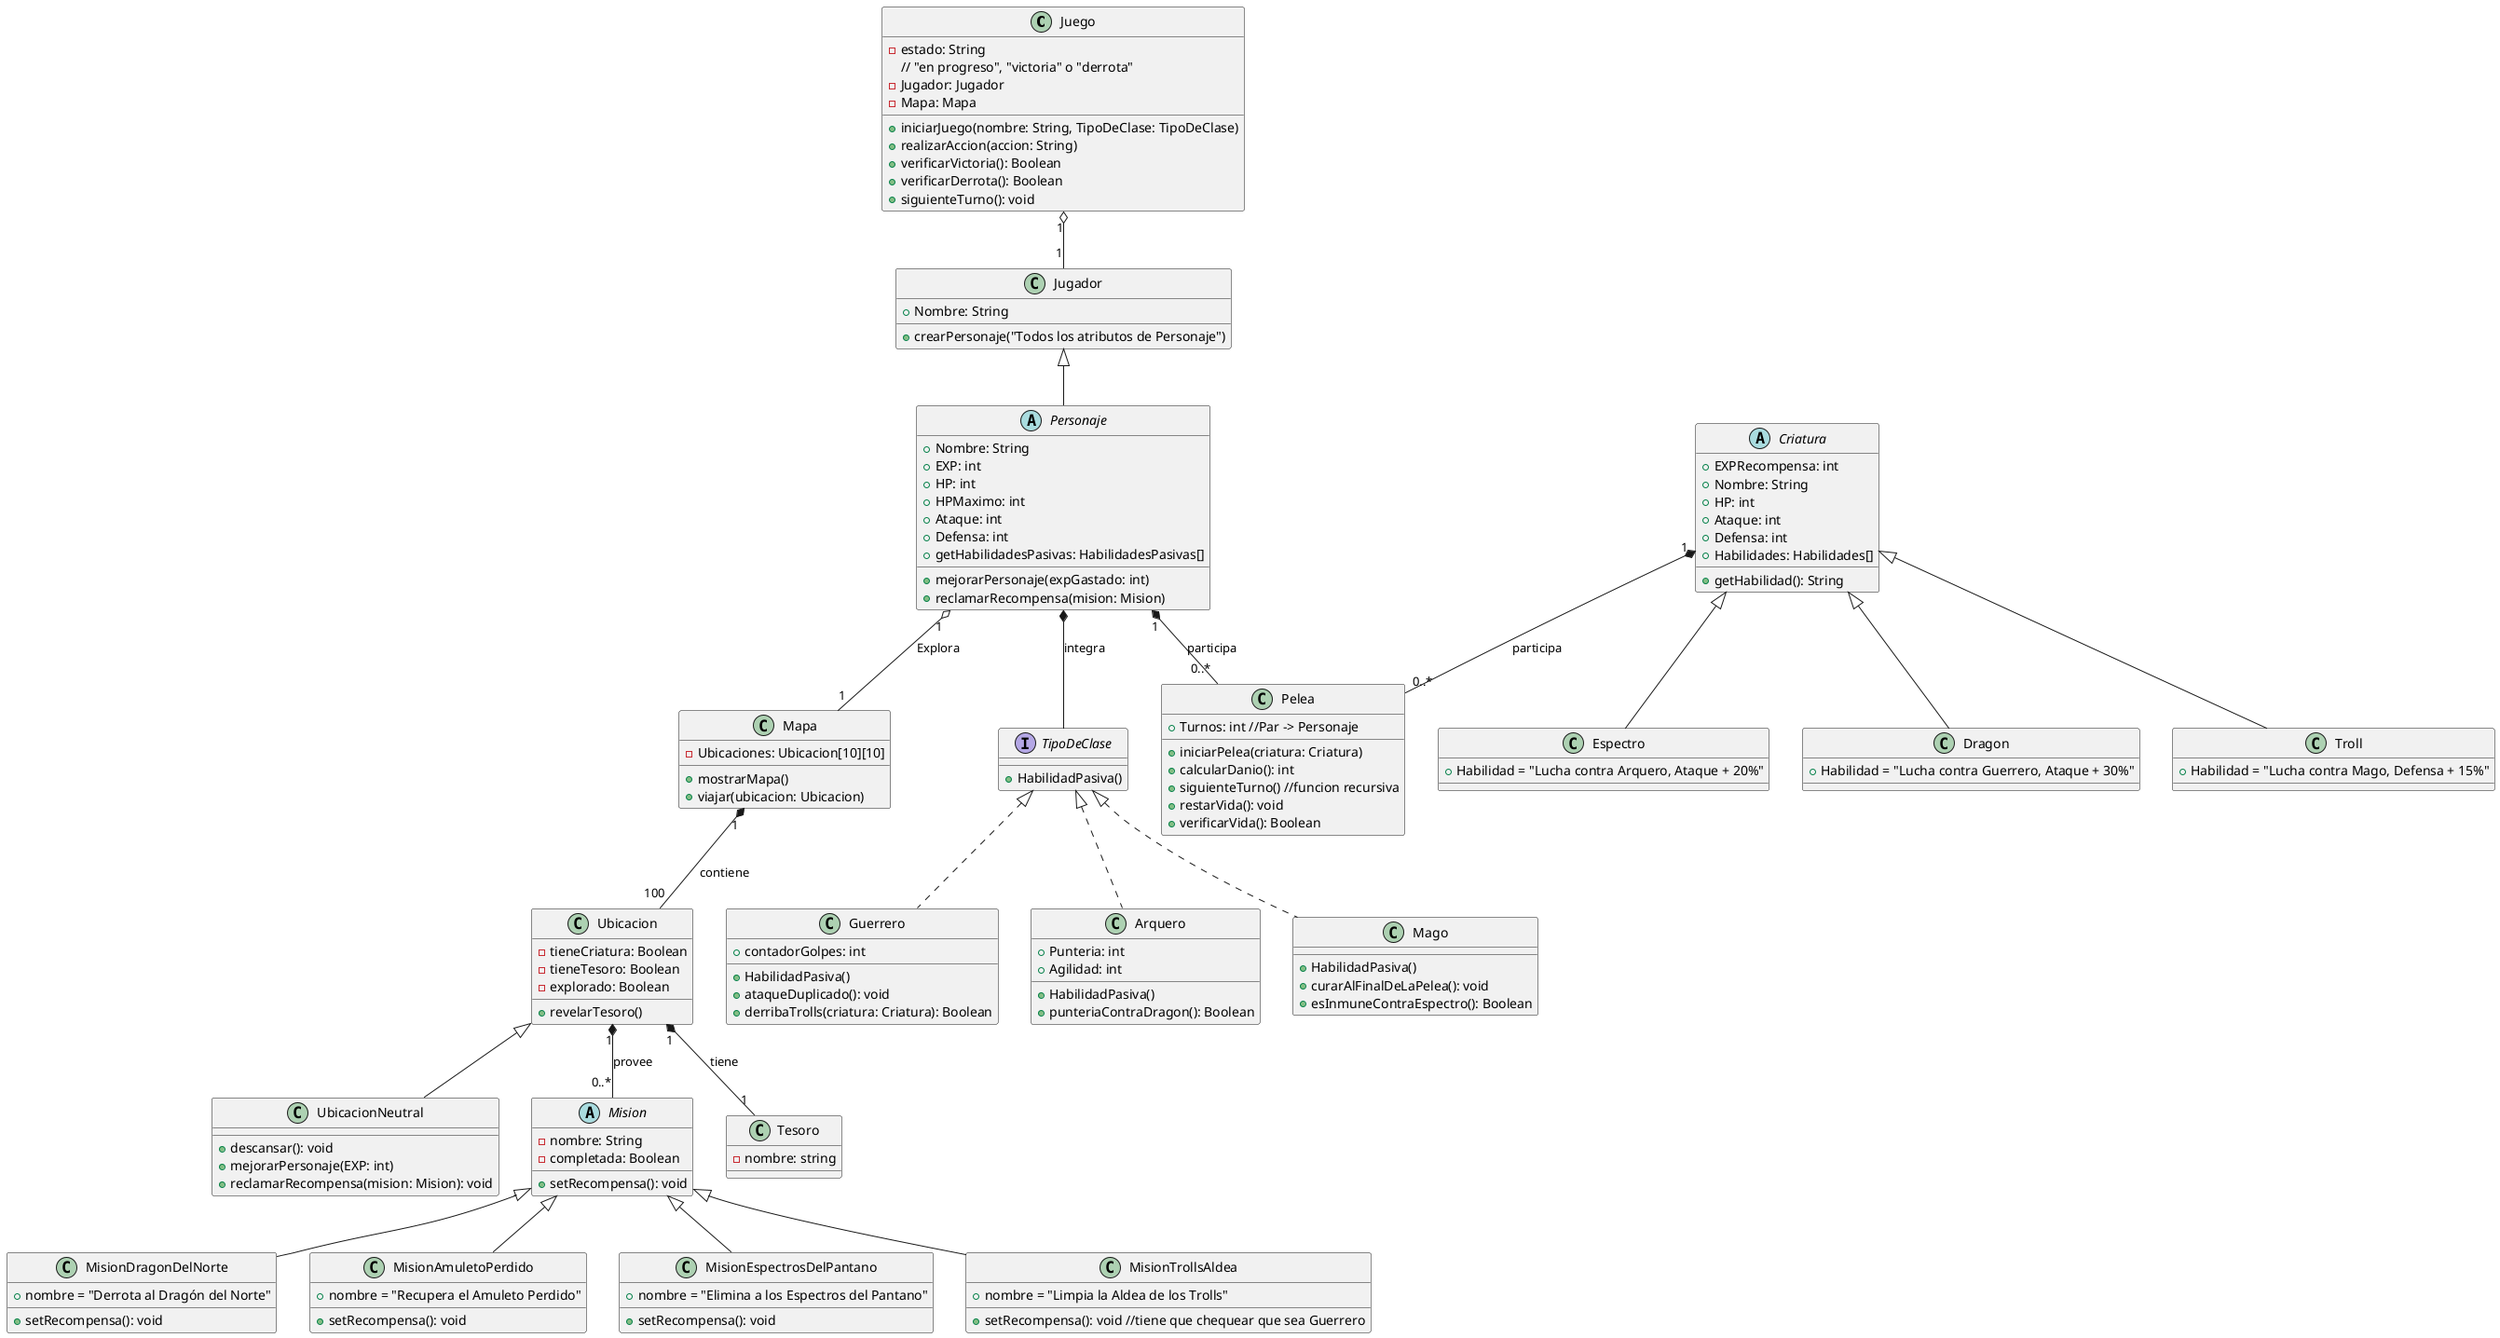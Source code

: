 @startuml

class Juego {
	-estado: String
	// "en progreso", "victoria" o "derrota"
	-Jugador: Jugador
	-Mapa: Mapa
	+iniciarJuego(nombre: String, TipoDeClase: TipoDeClase)
	+realizarAccion(accion: String)
	+verificarVictoria(): Boolean
	+verificarDerrota(): Boolean
	+siguienteTurno(): void
}

class Jugador {
	+Nombre: String
	+crearPersonaje("Todos los atributos de Personaje")
}


abstract class Personaje extends Jugador {
	+Nombre: String
	+EXP: int
	+HP: int
	+HPMaximo: int
	+Ataque: int
	+Defensa: int
	+mejorarPersonaje(expGastado: int)
	+reclamarRecompensa(mision: Mision)
	+getHabilidadesPasivas: HabilidadesPasivas[]
}

Interface TipoDeClase {
	+HabilidadPasiva()
} 

class Mago implements TipoDeClase {
	+HabilidadPasiva()
	+curarAlFinalDeLaPelea(): void
	+esInmuneContraEspectro(): Boolean

}
class Guerrero implements TipoDeClase {
	+contadorGolpes: int
	+HabilidadPasiva()
	+ataqueDuplicado(): void
	+derribaTrolls(criatura: Criatura): Boolean
}
class Arquero implements TipoDeClase {
	+Punteria: int
	+Agilidad: int
	+HabilidadPasiva()
	+punteriaContraDragon(): Boolean
}

abstract class Criatura {
	+EXPRecompensa: int
	+Nombre: String
	+HP: int
	+Ataque: int
	+Defensa: int
	+Habilidades: Habilidades[]
	+getHabilidad(): String
}

class Dragon extends Criatura{
	+Habilidad = "Lucha contra Guerrero, Ataque + 30%"
}
class Troll extends Criatura{
	+Habilidad = "Lucha contra Mago, Defensa + 15%"
}
class Espectro extends Criatura{
	+Habilidad = "Lucha contra Arquero, Ataque + 20%"
}

class Pelea {
	+Turnos: int //Par -> Personaje 
	+iniciarPelea(criatura: Criatura)
	+calcularDanio(): int
	+siguienteTurno() //funcion recursiva
	+restarVida(): void
	+verificarVida(): Boolean
}

class Mapa{
	-Ubicaciones: Ubicacion[10][10]
	+mostrarMapa()
	+viajar(ubicacion: Ubicacion)
}

class Ubicacion{
	-tieneCriatura: Boolean
	-tieneTesoro: Boolean
	-explorado: Boolean
	+revelarTesoro()
}

class UbicacionNeutral extends Ubicacion{
	+descansar(): void
	+mejorarPersonaje(EXP: int)
	+reclamarRecompensa(mision: Mision): void
}

abstract class Mision {
	-nombre: String
	-completada: Boolean
	+setRecompensa(): void
}

class MisionDragonDelNorte extends Mision {
	+nombre = "Derrota al Dragón del Norte"
	+setRecompensa(): void
}

class MisionAmuletoPerdido extends Mision {
	+nombre = "Recupera el Amuleto Perdido"
	+setRecompensa(): void
}

class MisionEspectrosDelPantano extends Mision {
	+nombre = "Elimina a los Espectros del Pantano"
	+setRecompensa(): void
}

class MisionTrollsAldea extends Mision {
	+nombre = "Limpia la Aldea de los Trolls"
	+setRecompensa(): void //tiene que chequear que sea Guerrero
}


class Tesoro {
	-nombre: string
}

Personaje *-- TipoDeClase : integra

Personaje "1" o-- "1" Mapa : Explora 
Mapa "1" *-- "100" Ubicacion : contiene 
Ubicacion "1" *-- "1" Tesoro : tiene
Ubicacion "1" *-- "0..*" Mision : provee

Personaje "1" *-- "0..*" Pelea : participa
Criatura "1" *-- "0..*" Pelea : participa

Juego "1" o-- "1" Jugador 

@enduml